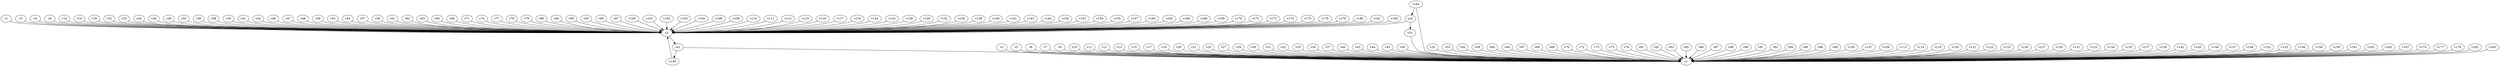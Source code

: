 strict digraph  {
c1;
c2;
v1;
v2;
v3;
v4;
v5;
v6;
v7;
v8;
v9;
v10;
v11;
v12;
v13;
v14;
v15;
v16;
v17;
v18;
v19;
v20;
v21;
v22;
v23;
v24;
v25;
v26;
v27;
v28;
v29;
v30;
v31;
v32;
v33;
v34;
v35;
v36;
v37;
v38;
v39;
v40;
v41;
v42;
v43;
v44;
v45;
v46;
v47;
v48;
v49;
v50;
v51;
v52;
v53;
v54;
v55;
v56;
v57;
v58;
v59;
v60;
v61;
v62;
v63;
v64;
v65;
v66;
v67;
v68;
v69;
v70;
v71;
v72;
v73;
v74;
v75;
v76;
v77;
v78;
v79;
v80;
v81;
v82;
v83;
v84;
v85;
v86;
v87;
v88;
v89;
v90;
v91;
v92;
v93;
v94;
v95;
v96;
v97;
v98;
v99;
v100;
v101;
v102;
v103;
v104;
v105;
v106;
v107;
v108;
v109;
v110;
v111;
v112;
v113;
v114;
v115;
v116;
v117;
v118;
v119;
v120;
v121;
v122;
v123;
v124;
v125;
v126;
v127;
v128;
v129;
v130;
v131;
v132;
v133;
v134;
v135;
v136;
v137;
v138;
v139;
v140;
v141;
v142;
v143;
v144;
v145;
v146;
v147;
v148;
v149;
v150;
v151;
v152;
v153;
v154;
v155;
v156;
v157;
v158;
v159;
v160;
v161;
v162;
v163;
v164;
v165;
v166;
v167;
v168;
v169;
v170;
v171;
v172;
v173;
v174;
v175;
v176;
v177;
v178;
v179;
v180;
v181;
v182;
v183;
v184;
co1;
co2;
c2 -> co1  [weight=1];
v1 -> c2  [weight=1];
v2 -> c1  [weight=1];
v3 -> c2  [weight=1];
v4 -> c2  [weight=1];
v5 -> c1  [weight=1];
v6 -> c1  [weight=1];
v7 -> c1  [weight=1];
v8 -> c2  [weight=1];
v9 -> c1  [weight=1];
v10 -> c1  [weight=1];
v11 -> c1  [weight=1];
v12 -> c1  [weight=1];
v13 -> c1  [weight=1];
v14 -> c2  [weight=1];
v15 -> c1  [weight=1];
v16 -> c2  [weight=1];
v17 -> c1  [weight=1];
v18 -> c2  [weight=1];
v19 -> c1  [weight=1];
v20 -> c1  [weight=1];
v21 -> c1  [weight=1];
v22 -> c2  [weight=1];
v23 -> c2  [weight=1];
v24 -> c2  [weight=1];
v25 -> c1  [weight=1];
v26 -> c2  [weight=1];
v27 -> c1  [weight=1];
v28 -> c2  [weight=1];
v29 -> c1  [weight=1];
v30 -> c1  [weight=1];
v31 -> c1  [weight=1];
v32 -> c1  [weight=1];
v33 -> c1  [weight=1];
v34 -> c1  [weight=1];
v35 -> c2  [weight=1];
v36 -> c2  [weight=1];
v37 -> c1  [weight=1];
v38 -> c2  [weight=1];
v39 -> c2  [weight=1];
v40 -> c1  [weight=1];
v41 -> c2  [weight=1];
v42 -> c2  [weight=1];
v43 -> c1  [weight=1];
v44 -> c1  [weight=1];
v45 -> c1  [weight=1];
v46 -> c2  [weight=1];
v47 -> c2  [weight=1];
v48 -> c2  [weight=1];
v49 -> c2  [weight=1];
v50 -> c1  [weight=1];
v51 -> c1  [weight=1];
v52 -> c1  [weight=1];
v53 -> c2  [weight=1];
v54 -> c2  [weight=1];
v55 -> c1  [weight=1];
v56 -> c1  [weight=1];
v57 -> c2  [weight=1];
v58 -> c2  [weight=1];
v59 -> c1  [weight=1];
v60 -> c1  [weight=1];
v61 -> c2  [weight=1];
v62 -> c2  [weight=1];
v63 -> c2  [weight=1];
v64 -> c1  [weight=1];
v65 -> c2  [weight=1];
v66 -> c2  [weight=1];
v67 -> c1  [weight=1];
v68 -> c1  [weight=1];
v69 -> c1  [weight=1];
v70 -> c1  [weight=1];
v71 -> c2  [weight=1];
v72 -> c1  [weight=1];
v73 -> c1  [weight=1];
v74 -> c2  [weight=1];
v75 -> c1  [weight=1];
v76 -> c1  [weight=1];
v77 -> c2  [weight=1];
v78 -> c2  [weight=1];
v79 -> c2  [weight=1];
v80 -> c2  [weight=1];
v81 -> c1  [weight=1];
v82 -> c1  [weight=1];
v83 -> c1  [weight=1];
v84 -> c2  [weight=1];
v85 -> c1  [weight=1];
v86 -> c1  [weight=1];
v87 -> c1  [weight=1];
v88 -> c1  [weight=1];
v89 -> c1  [weight=1];
v90 -> c2  [weight=1];
v91 -> c1  [weight=1];
v92 -> c1  [weight=1];
v93 -> c2  [weight=1];
v94 -> c1  [weight=1];
v95 -> c2  [weight=1];
v96 -> c1  [weight=1];
v97 -> c2  [weight=1];
v98 -> c1  [weight=1];
v99 -> c1  [weight=1];
v100 -> c2  [weight=1];
v101 -> c2  [weight=1];
v102 -> c2  [weight=1];
v103 -> c2  [weight=1];
v104 -> c2  [weight=1];
v105 -> c1  [weight=1];
v106 -> c2  [weight=1];
v107 -> c1  [weight=1];
v108 -> c2  [weight=1];
v109 -> c1  [weight=1];
v110 -> c2  [weight=1];
v111 -> c2  [weight=1];
v112 -> c2  [weight=1];
v113 -> c1  [weight=1];
v114 -> c1  [weight=1];
v115 -> c2  [weight=1];
v116 -> c2  [weight=1];
v117 -> c2  [weight=1];
v118 -> c1  [weight=1];
v119 -> c2  [weight=1];
v120 -> c1  [weight=1];
v121 -> c1  [weight=1];
v122 -> c1  [weight=1];
v123 -> c1  [weight=1];
v124 -> c2  [weight=1];
v125 -> c2  [weight=1];
v126 -> c1  [weight=1];
v127 -> c1  [weight=1];
v128 -> c2  [weight=1];
v129 -> c2  [weight=1];
v130 -> c1  [weight=1];
v131 -> c1  [weight=1];
v132 -> c2  [weight=1];
v133 -> c1  [weight=1];
v134 -> c1  [weight=1];
v135 -> c1  [weight=1];
v136 -> c2  [weight=1];
v137 -> c1  [weight=1];
v138 -> c2  [weight=1];
v139 -> c1  [weight=1];
v140 -> c2  [weight=1];
v141 -> c2  [weight=1];
v142 -> c1  [weight=1];
v143 -> c2  [weight=1];
v144 -> c2  [weight=1];
v145 -> c1  [weight=1];
v146 -> c1  [weight=1];
v147 -> c1  [weight=1];
v148 -> c1  [weight=1];
v149 -> c2  [weight=1];
v150 -> c2  [weight=1];
v151 -> c2  [weight=1];
v152 -> c1  [weight=1];
v153 -> c1  [weight=1];
v154 -> c2  [weight=1];
v155 -> c2  [weight=1];
v156 -> c1  [weight=1];
v157 -> c2  [weight=1];
v158 -> c1  [weight=1];
v159 -> c1  [weight=1];
v160 -> c2  [weight=1];
v161 -> c1  [weight=1];
v162 -> c1  [weight=1];
v163 -> c1  [weight=1];
v164 -> c1  [weight=1];
v164 -> co2  [weight=1];
v165 -> c2  [weight=1];
v166 -> c2  [weight=1];
v167 -> c1  [weight=1];
v168 -> c2  [weight=1];
v169 -> c2  [weight=1];
v170 -> c2  [weight=1];
v171 -> c2  [weight=1];
v172 -> c2  [weight=1];
v173 -> c2  [weight=1];
v174 -> c1  [weight=1];
v175 -> c2  [weight=1];
v176 -> c2  [weight=1];
v177 -> c1  [weight=1];
v178 -> c1  [weight=1];
v179 -> c2  [weight=1];
v180 -> c2  [weight=1];
v181 -> c2  [weight=1];
v182 -> c1  [weight=1];
v183 -> c1  [weight=1];
v184 -> c2  [weight=1];
co1 -> c1  [weight=1];
co1 -> v149  [weight=1];
co2 -> c2  [weight=1];
co2 -> v51  [weight=1];
}
